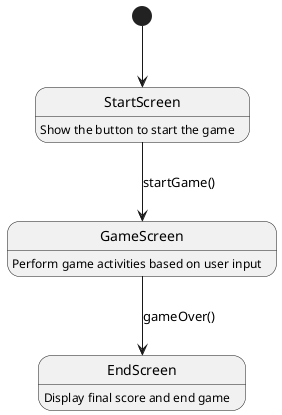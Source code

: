 @startuml

state StartScreen: Show the button to start the game

state GameScreen: Perform game activities based on user input

state EndScreen: Display final score and end game

[*] --> StartScreen
StartScreen --> GameScreen : startGame()
GameScreen --> EndScreen : gameOver()

@enduml